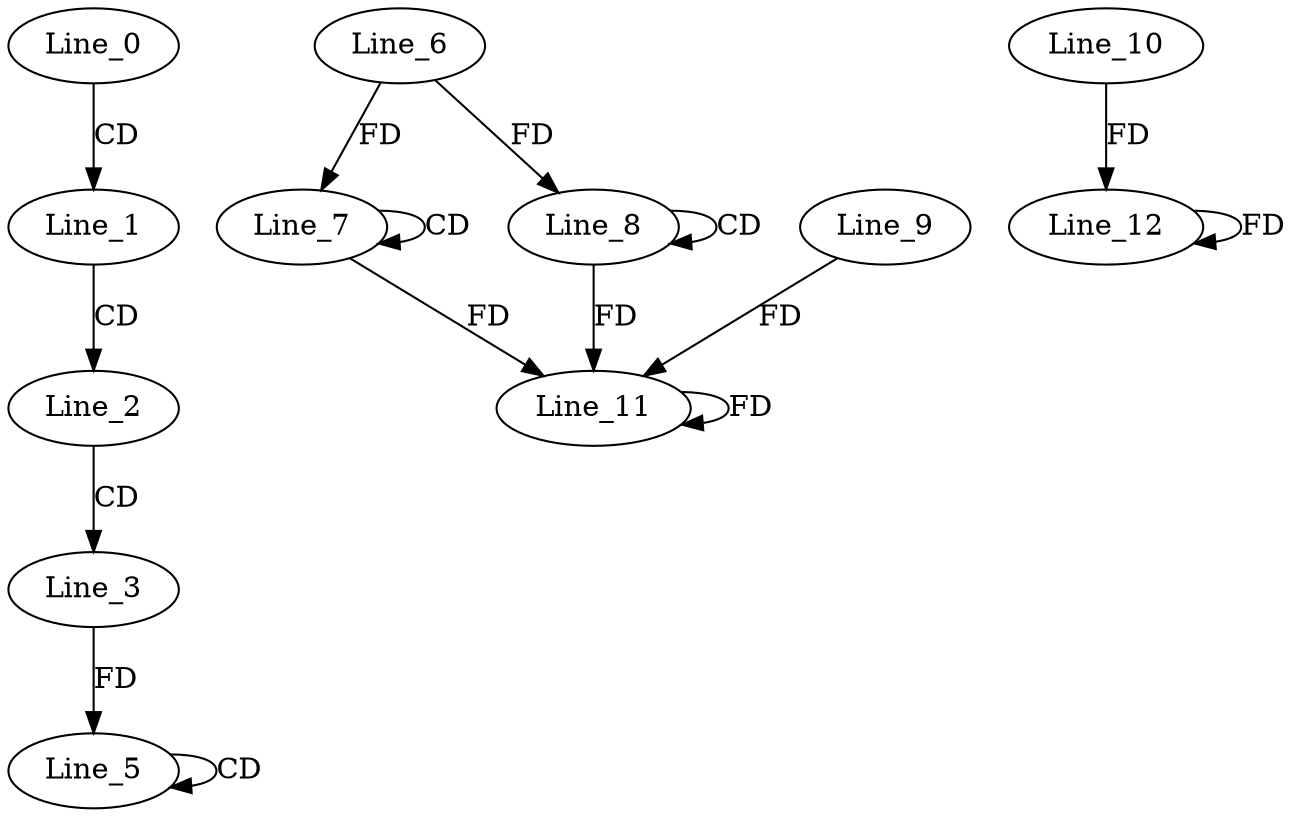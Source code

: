 digraph G {
  Line_0;
  Line_1;
  Line_2;
  Line_3;
  Line_5;
  Line_5;
  Line_7;
  Line_7;
  Line_6;
  Line_7;
  Line_8;
  Line_8;
  Line_8;
  Line_9;
  Line_11;
  Line_10;
  Line_12;
  Line_0 -> Line_1 [ label="CD" ];
  Line_1 -> Line_2 [ label="CD" ];
  Line_2 -> Line_3 [ label="CD" ];
  Line_5 -> Line_5 [ label="CD" ];
  Line_3 -> Line_5 [ label="FD" ];
  Line_7 -> Line_7 [ label="CD" ];
  Line_6 -> Line_7 [ label="FD" ];
  Line_8 -> Line_8 [ label="CD" ];
  Line_6 -> Line_8 [ label="FD" ];
  Line_9 -> Line_11 [ label="FD" ];
  Line_11 -> Line_11 [ label="FD" ];
  Line_7 -> Line_11 [ label="FD" ];
  Line_8 -> Line_11 [ label="FD" ];
  Line_10 -> Line_12 [ label="FD" ];
  Line_12 -> Line_12 [ label="FD" ];
}
